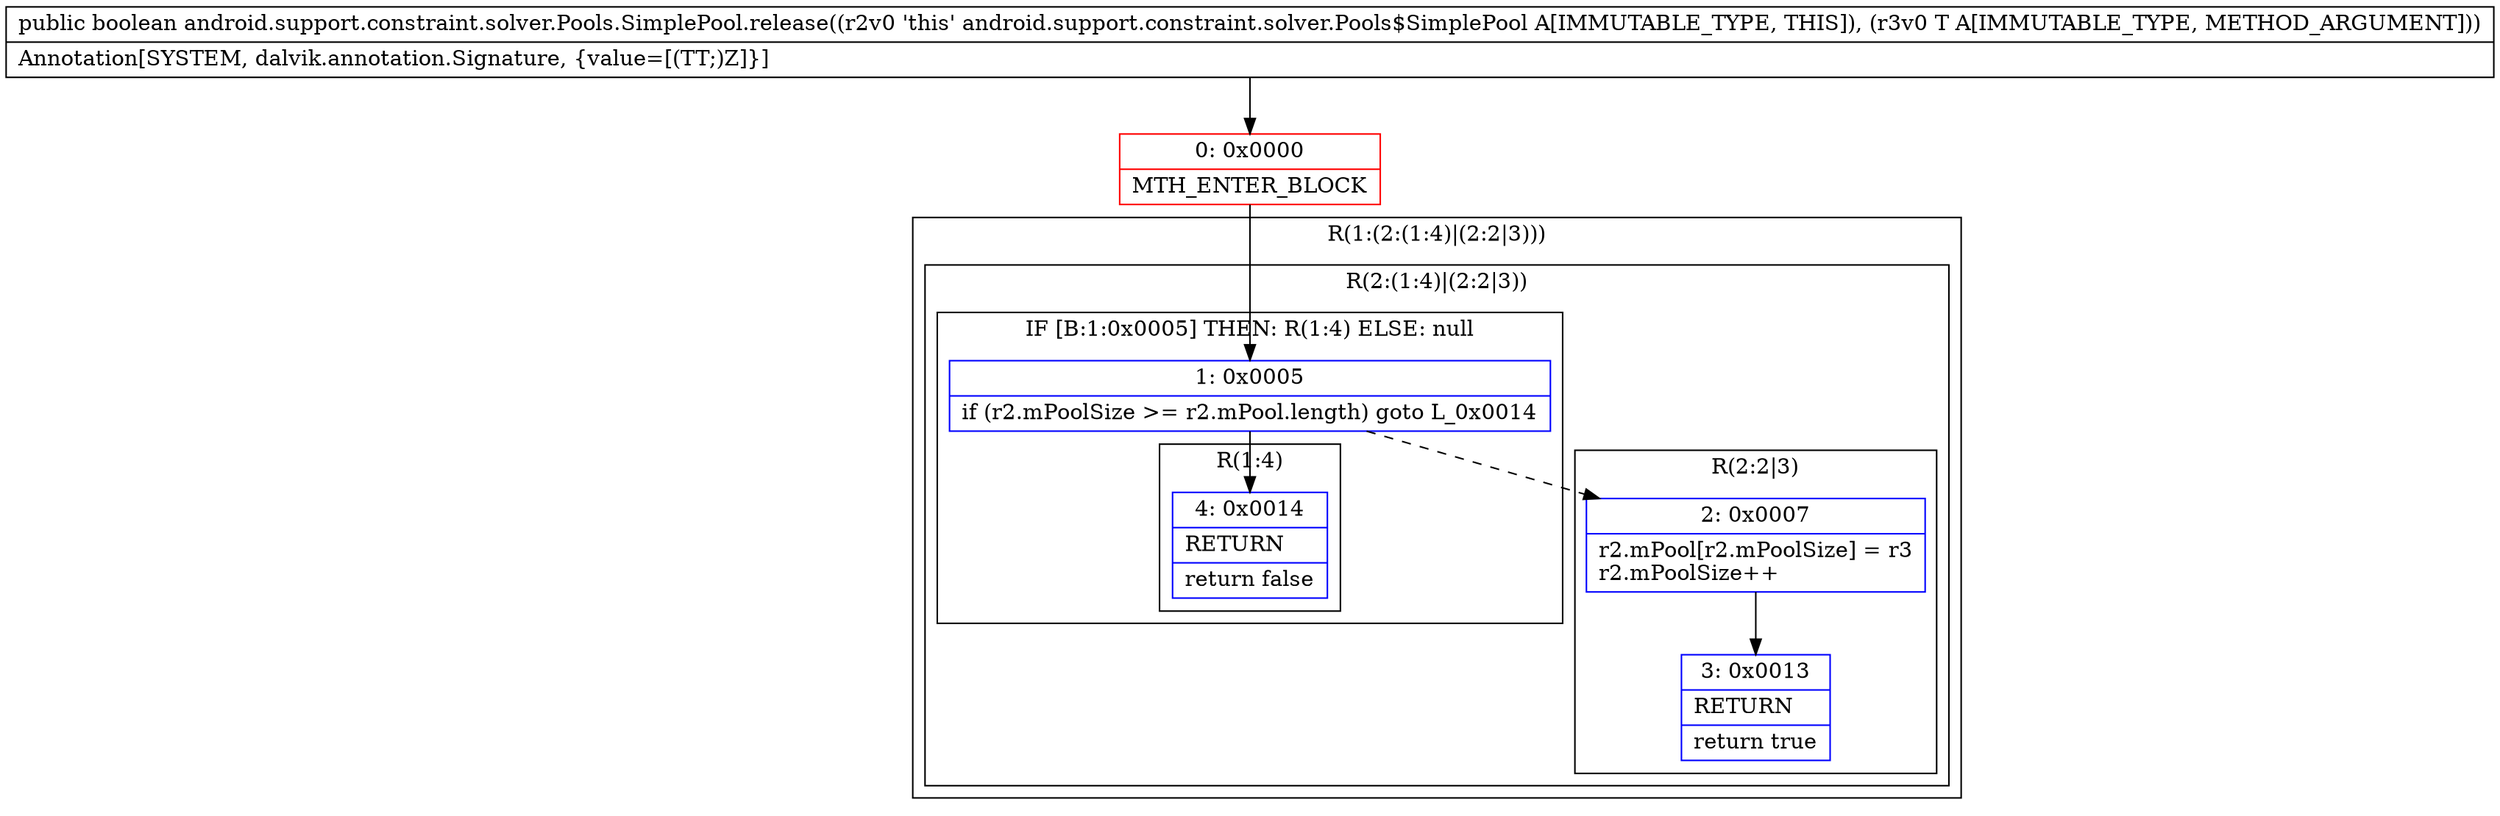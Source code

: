digraph "CFG forandroid.support.constraint.solver.Pools.SimplePool.release(Ljava\/lang\/Object;)Z" {
subgraph cluster_Region_1797746417 {
label = "R(1:(2:(1:4)|(2:2|3)))";
node [shape=record,color=blue];
subgraph cluster_Region_1460711077 {
label = "R(2:(1:4)|(2:2|3))";
node [shape=record,color=blue];
subgraph cluster_IfRegion_1242421793 {
label = "IF [B:1:0x0005] THEN: R(1:4) ELSE: null";
node [shape=record,color=blue];
Node_1 [shape=record,label="{1\:\ 0x0005|if (r2.mPoolSize \>= r2.mPool.length) goto L_0x0014\l}"];
subgraph cluster_Region_1166595452 {
label = "R(1:4)";
node [shape=record,color=blue];
Node_4 [shape=record,label="{4\:\ 0x0014|RETURN\l|return false\l}"];
}
}
subgraph cluster_Region_352873434 {
label = "R(2:2|3)";
node [shape=record,color=blue];
Node_2 [shape=record,label="{2\:\ 0x0007|r2.mPool[r2.mPoolSize] = r3\lr2.mPoolSize++\l}"];
Node_3 [shape=record,label="{3\:\ 0x0013|RETURN\l|return true\l}"];
}
}
}
Node_0 [shape=record,color=red,label="{0\:\ 0x0000|MTH_ENTER_BLOCK\l}"];
MethodNode[shape=record,label="{public boolean android.support.constraint.solver.Pools.SimplePool.release((r2v0 'this' android.support.constraint.solver.Pools$SimplePool A[IMMUTABLE_TYPE, THIS]), (r3v0 T A[IMMUTABLE_TYPE, METHOD_ARGUMENT]))  | Annotation[SYSTEM, dalvik.annotation.Signature, \{value=[(TT;)Z]\}]\l}"];
MethodNode -> Node_0;
Node_1 -> Node_2[style=dashed];
Node_1 -> Node_4;
Node_2 -> Node_3;
Node_0 -> Node_1;
}

